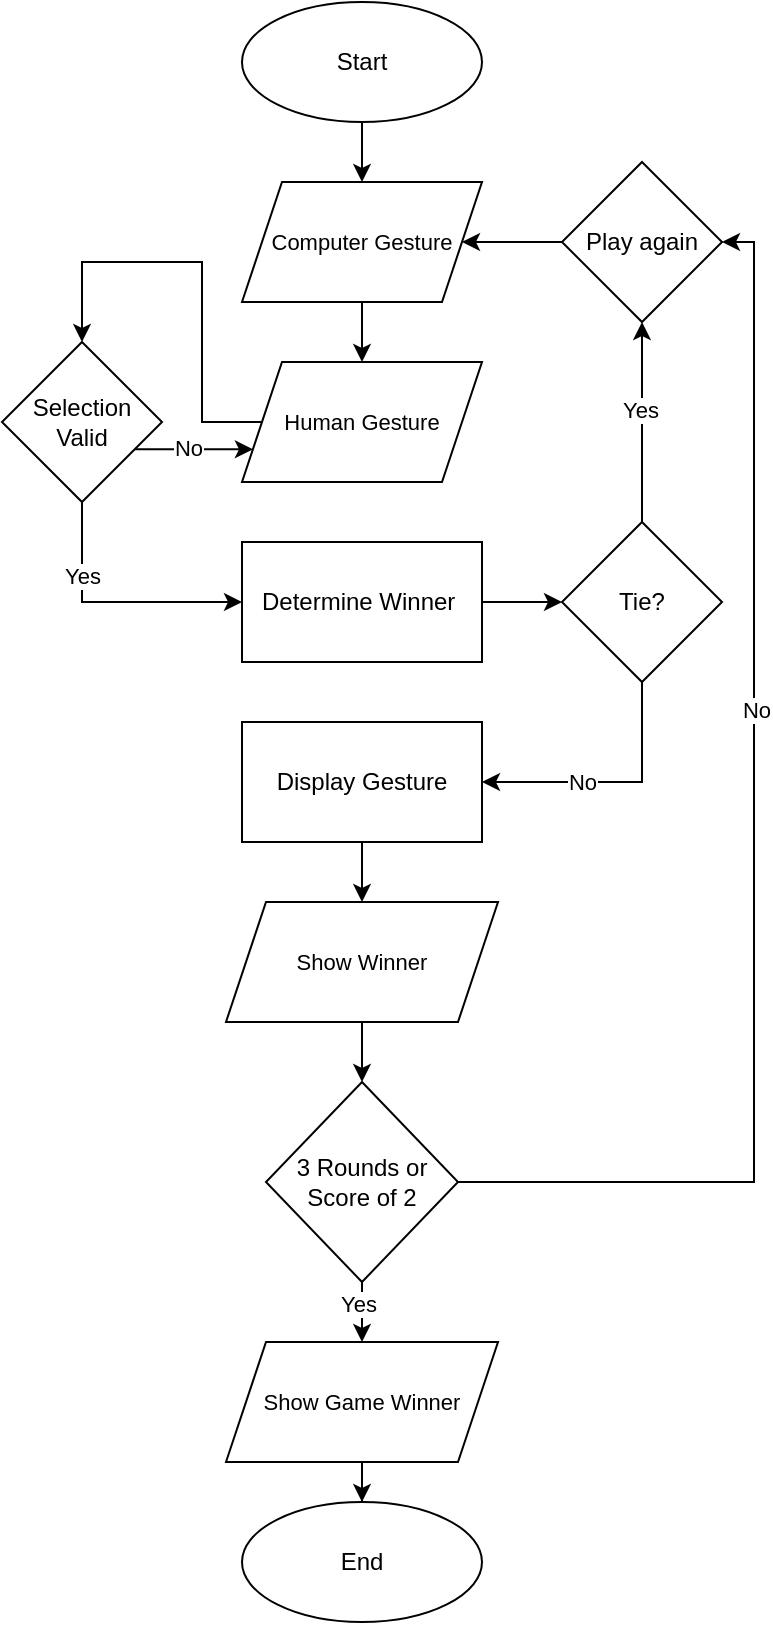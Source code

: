 <mxfile version="24.0.5" type="github">
  <diagram name="Page-1" id="_Q1w_2Fy0XKp29hKqnCK">
    <mxGraphModel dx="1434" dy="780" grid="1" gridSize="10" guides="1" tooltips="1" connect="1" arrows="1" fold="1" page="1" pageScale="1" pageWidth="827" pageHeight="1169" math="0" shadow="0">
      <root>
        <mxCell id="0" />
        <mxCell id="1" parent="0" />
        <mxCell id="-cZI7Y2OUvkLeqVM6osX-1" value="" style="edgeStyle=orthogonalEdgeStyle;rounded=0;orthogonalLoop=1;jettySize=auto;html=1;" edge="1" parent="1" source="-cZI7Y2OUvkLeqVM6osX-2" target="-cZI7Y2OUvkLeqVM6osX-5">
          <mxGeometry relative="1" as="geometry" />
        </mxCell>
        <mxCell id="-cZI7Y2OUvkLeqVM6osX-2" value="Start" style="ellipse;whiteSpace=wrap;html=1;" vertex="1" parent="1">
          <mxGeometry x="344" y="140" width="120" height="60" as="geometry" />
        </mxCell>
        <mxCell id="-cZI7Y2OUvkLeqVM6osX-3" value="End" style="ellipse;whiteSpace=wrap;html=1;" vertex="1" parent="1">
          <mxGeometry x="344" y="890" width="120" height="60" as="geometry" />
        </mxCell>
        <mxCell id="-cZI7Y2OUvkLeqVM6osX-4" value="" style="edgeStyle=orthogonalEdgeStyle;rounded=0;orthogonalLoop=1;jettySize=auto;html=1;" edge="1" parent="1" source="-cZI7Y2OUvkLeqVM6osX-5" target="-cZI7Y2OUvkLeqVM6osX-7">
          <mxGeometry relative="1" as="geometry" />
        </mxCell>
        <mxCell id="-cZI7Y2OUvkLeqVM6osX-5" value="&lt;font style=&quot;font-size: 11px;&quot;&gt;Computer Gesture&lt;/font&gt;" style="shape=parallelogram;perimeter=parallelogramPerimeter;whiteSpace=wrap;html=1;fixedSize=1;" vertex="1" parent="1">
          <mxGeometry x="344" y="230" width="120" height="60" as="geometry" />
        </mxCell>
        <mxCell id="-cZI7Y2OUvkLeqVM6osX-6" value="" style="edgeStyle=orthogonalEdgeStyle;rounded=0;orthogonalLoop=1;jettySize=auto;html=1;entryX=0.5;entryY=0;entryDx=0;entryDy=0;" edge="1" parent="1" source="-cZI7Y2OUvkLeqVM6osX-7" target="-cZI7Y2OUvkLeqVM6osX-23">
          <mxGeometry relative="1" as="geometry">
            <Array as="points">
              <mxPoint x="324" y="350" />
              <mxPoint x="324" y="270" />
              <mxPoint x="264" y="270" />
            </Array>
          </mxGeometry>
        </mxCell>
        <mxCell id="-cZI7Y2OUvkLeqVM6osX-7" value="&lt;font style=&quot;font-size: 11px;&quot;&gt;Human Gesture&lt;/font&gt;" style="shape=parallelogram;perimeter=parallelogramPerimeter;whiteSpace=wrap;html=1;fixedSize=1;" vertex="1" parent="1">
          <mxGeometry x="344" y="320" width="120" height="60" as="geometry" />
        </mxCell>
        <mxCell id="-cZI7Y2OUvkLeqVM6osX-8" value="" style="edgeStyle=orthogonalEdgeStyle;rounded=0;orthogonalLoop=1;jettySize=auto;html=1;" edge="1" parent="1" source="-cZI7Y2OUvkLeqVM6osX-9" target="-cZI7Y2OUvkLeqVM6osX-14">
          <mxGeometry relative="1" as="geometry" />
        </mxCell>
        <mxCell id="-cZI7Y2OUvkLeqVM6osX-9" value="Determine Winner&amp;nbsp;" style="rounded=0;whiteSpace=wrap;html=1;" vertex="1" parent="1">
          <mxGeometry x="344" y="410" width="120" height="60" as="geometry" />
        </mxCell>
        <mxCell id="-cZI7Y2OUvkLeqVM6osX-10" value="" style="edgeStyle=orthogonalEdgeStyle;rounded=0;orthogonalLoop=1;jettySize=auto;html=1;entryX=0.5;entryY=1;entryDx=0;entryDy=0;" edge="1" parent="1" source="-cZI7Y2OUvkLeqVM6osX-14" target="-cZI7Y2OUvkLeqVM6osX-18">
          <mxGeometry relative="1" as="geometry">
            <mxPoint x="524" y="540" as="targetPoint" />
          </mxGeometry>
        </mxCell>
        <mxCell id="-cZI7Y2OUvkLeqVM6osX-11" value="Yes" style="edgeLabel;html=1;align=center;verticalAlign=middle;resizable=0;points=[];" vertex="1" connectable="0" parent="-cZI7Y2OUvkLeqVM6osX-10">
          <mxGeometry x="0.132" y="1" relative="1" as="geometry">
            <mxPoint as="offset" />
          </mxGeometry>
        </mxCell>
        <mxCell id="-cZI7Y2OUvkLeqVM6osX-12" value="" style="edgeStyle=orthogonalEdgeStyle;rounded=0;orthogonalLoop=1;jettySize=auto;html=1;entryX=1;entryY=0.5;entryDx=0;entryDy=0;" edge="1" parent="1" source="-cZI7Y2OUvkLeqVM6osX-14" target="-cZI7Y2OUvkLeqVM6osX-25">
          <mxGeometry relative="1" as="geometry">
            <Array as="points">
              <mxPoint x="544" y="530" />
            </Array>
          </mxGeometry>
        </mxCell>
        <mxCell id="-cZI7Y2OUvkLeqVM6osX-13" value="No" style="edgeLabel;html=1;align=center;verticalAlign=middle;resizable=0;points=[];" vertex="1" connectable="0" parent="-cZI7Y2OUvkLeqVM6osX-12">
          <mxGeometry x="-0.18" y="3" relative="1" as="geometry">
            <mxPoint x="-27" y="-3" as="offset" />
          </mxGeometry>
        </mxCell>
        <mxCell id="-cZI7Y2OUvkLeqVM6osX-14" value="Tie?" style="rhombus;whiteSpace=wrap;html=1;" vertex="1" parent="1">
          <mxGeometry x="504" y="400" width="80" height="80" as="geometry" />
        </mxCell>
        <mxCell id="-cZI7Y2OUvkLeqVM6osX-15" value="" style="edgeStyle=orthogonalEdgeStyle;rounded=0;orthogonalLoop=1;jettySize=auto;html=1;" edge="1" parent="1" source="-cZI7Y2OUvkLeqVM6osX-16" target="-cZI7Y2OUvkLeqVM6osX-30">
          <mxGeometry relative="1" as="geometry" />
        </mxCell>
        <mxCell id="-cZI7Y2OUvkLeqVM6osX-16" value="&lt;font style=&quot;font-size: 11px;&quot;&gt;Show Winner&lt;/font&gt;" style="shape=parallelogram;perimeter=parallelogramPerimeter;whiteSpace=wrap;html=1;fixedSize=1;" vertex="1" parent="1">
          <mxGeometry x="336" y="590" width="136" height="60" as="geometry" />
        </mxCell>
        <mxCell id="-cZI7Y2OUvkLeqVM6osX-17" value="" style="edgeStyle=orthogonalEdgeStyle;rounded=0;orthogonalLoop=1;jettySize=auto;html=1;" edge="1" parent="1" source="-cZI7Y2OUvkLeqVM6osX-18" target="-cZI7Y2OUvkLeqVM6osX-5">
          <mxGeometry relative="1" as="geometry" />
        </mxCell>
        <mxCell id="-cZI7Y2OUvkLeqVM6osX-18" value="Play again" style="rhombus;whiteSpace=wrap;html=1;" vertex="1" parent="1">
          <mxGeometry x="504" y="220" width="80" height="80" as="geometry" />
        </mxCell>
        <mxCell id="-cZI7Y2OUvkLeqVM6osX-19" value="" style="edgeStyle=orthogonalEdgeStyle;rounded=0;orthogonalLoop=1;jettySize=auto;html=1;entryX=0;entryY=0.5;entryDx=0;entryDy=0;" edge="1" parent="1" source="-cZI7Y2OUvkLeqVM6osX-23" target="-cZI7Y2OUvkLeqVM6osX-9">
          <mxGeometry relative="1" as="geometry">
            <mxPoint x="274" y="440" as="targetPoint" />
            <Array as="points">
              <mxPoint x="264" y="440" />
            </Array>
          </mxGeometry>
        </mxCell>
        <mxCell id="-cZI7Y2OUvkLeqVM6osX-20" value="Yes" style="edgeLabel;html=1;align=center;verticalAlign=middle;resizable=0;points=[];" vertex="1" connectable="0" parent="-cZI7Y2OUvkLeqVM6osX-19">
          <mxGeometry x="-0.431" relative="1" as="geometry">
            <mxPoint as="offset" />
          </mxGeometry>
        </mxCell>
        <mxCell id="-cZI7Y2OUvkLeqVM6osX-21" value="" style="edgeStyle=orthogonalEdgeStyle;rounded=0;orthogonalLoop=1;jettySize=auto;html=1;entryX=0;entryY=0.75;entryDx=0;entryDy=0;" edge="1" parent="1" source="-cZI7Y2OUvkLeqVM6osX-23" target="-cZI7Y2OUvkLeqVM6osX-7">
          <mxGeometry relative="1" as="geometry">
            <mxPoint x="314" y="380" as="targetPoint" />
            <Array as="points">
              <mxPoint x="274" y="364" />
            </Array>
          </mxGeometry>
        </mxCell>
        <mxCell id="-cZI7Y2OUvkLeqVM6osX-22" value="No" style="edgeLabel;html=1;align=center;verticalAlign=middle;resizable=0;points=[];" vertex="1" connectable="0" parent="-cZI7Y2OUvkLeqVM6osX-21">
          <mxGeometry x="-0.111" y="1" relative="1" as="geometry">
            <mxPoint as="offset" />
          </mxGeometry>
        </mxCell>
        <mxCell id="-cZI7Y2OUvkLeqVM6osX-23" value="Selection&lt;div&gt;Valid&lt;/div&gt;" style="rhombus;whiteSpace=wrap;html=1;" vertex="1" parent="1">
          <mxGeometry x="224" y="310" width="80" height="80" as="geometry" />
        </mxCell>
        <mxCell id="-cZI7Y2OUvkLeqVM6osX-24" value="" style="edgeStyle=orthogonalEdgeStyle;rounded=0;orthogonalLoop=1;jettySize=auto;html=1;" edge="1" parent="1" source="-cZI7Y2OUvkLeqVM6osX-25" target="-cZI7Y2OUvkLeqVM6osX-16">
          <mxGeometry relative="1" as="geometry" />
        </mxCell>
        <mxCell id="-cZI7Y2OUvkLeqVM6osX-25" value="Display Gesture" style="rounded=0;whiteSpace=wrap;html=1;" vertex="1" parent="1">
          <mxGeometry x="344" y="500" width="120" height="60" as="geometry" />
        </mxCell>
        <mxCell id="-cZI7Y2OUvkLeqVM6osX-26" value="" style="edgeStyle=orthogonalEdgeStyle;rounded=0;orthogonalLoop=1;jettySize=auto;html=1;" edge="1" parent="1" source="-cZI7Y2OUvkLeqVM6osX-30" target="-cZI7Y2OUvkLeqVM6osX-32">
          <mxGeometry relative="1" as="geometry" />
        </mxCell>
        <mxCell id="-cZI7Y2OUvkLeqVM6osX-27" value="Yes" style="edgeLabel;html=1;align=center;verticalAlign=middle;resizable=0;points=[];" vertex="1" connectable="0" parent="-cZI7Y2OUvkLeqVM6osX-26">
          <mxGeometry x="0.154" y="2" relative="1" as="geometry">
            <mxPoint as="offset" />
          </mxGeometry>
        </mxCell>
        <mxCell id="-cZI7Y2OUvkLeqVM6osX-28" value="" style="edgeStyle=orthogonalEdgeStyle;rounded=0;orthogonalLoop=1;jettySize=auto;html=1;entryX=1;entryY=0.5;entryDx=0;entryDy=0;" edge="1" parent="1" source="-cZI7Y2OUvkLeqVM6osX-30" target="-cZI7Y2OUvkLeqVM6osX-18">
          <mxGeometry relative="1" as="geometry">
            <mxPoint x="504" y="720" as="targetPoint" />
            <Array as="points">
              <mxPoint x="600" y="730" />
              <mxPoint x="600" y="260" />
            </Array>
          </mxGeometry>
        </mxCell>
        <mxCell id="-cZI7Y2OUvkLeqVM6osX-29" value="No" style="edgeLabel;html=1;align=center;verticalAlign=middle;resizable=0;points=[];" vertex="1" connectable="0" parent="-cZI7Y2OUvkLeqVM6osX-28">
          <mxGeometry x="0.211" y="-1" relative="1" as="geometry">
            <mxPoint as="offset" />
          </mxGeometry>
        </mxCell>
        <mxCell id="-cZI7Y2OUvkLeqVM6osX-30" value="3 Rounds or Score of 2" style="rhombus;whiteSpace=wrap;html=1;" vertex="1" parent="1">
          <mxGeometry x="356" y="680" width="96" height="100" as="geometry" />
        </mxCell>
        <mxCell id="-cZI7Y2OUvkLeqVM6osX-31" value="" style="edgeStyle=orthogonalEdgeStyle;rounded=0;orthogonalLoop=1;jettySize=auto;html=1;" edge="1" parent="1" source="-cZI7Y2OUvkLeqVM6osX-32" target="-cZI7Y2OUvkLeqVM6osX-3">
          <mxGeometry relative="1" as="geometry" />
        </mxCell>
        <mxCell id="-cZI7Y2OUvkLeqVM6osX-32" value="&lt;font style=&quot;font-size: 11px;&quot;&gt;Show Game Winner&lt;/font&gt;" style="shape=parallelogram;perimeter=parallelogramPerimeter;whiteSpace=wrap;html=1;fixedSize=1;" vertex="1" parent="1">
          <mxGeometry x="336" y="810" width="136" height="60" as="geometry" />
        </mxCell>
      </root>
    </mxGraphModel>
  </diagram>
</mxfile>
